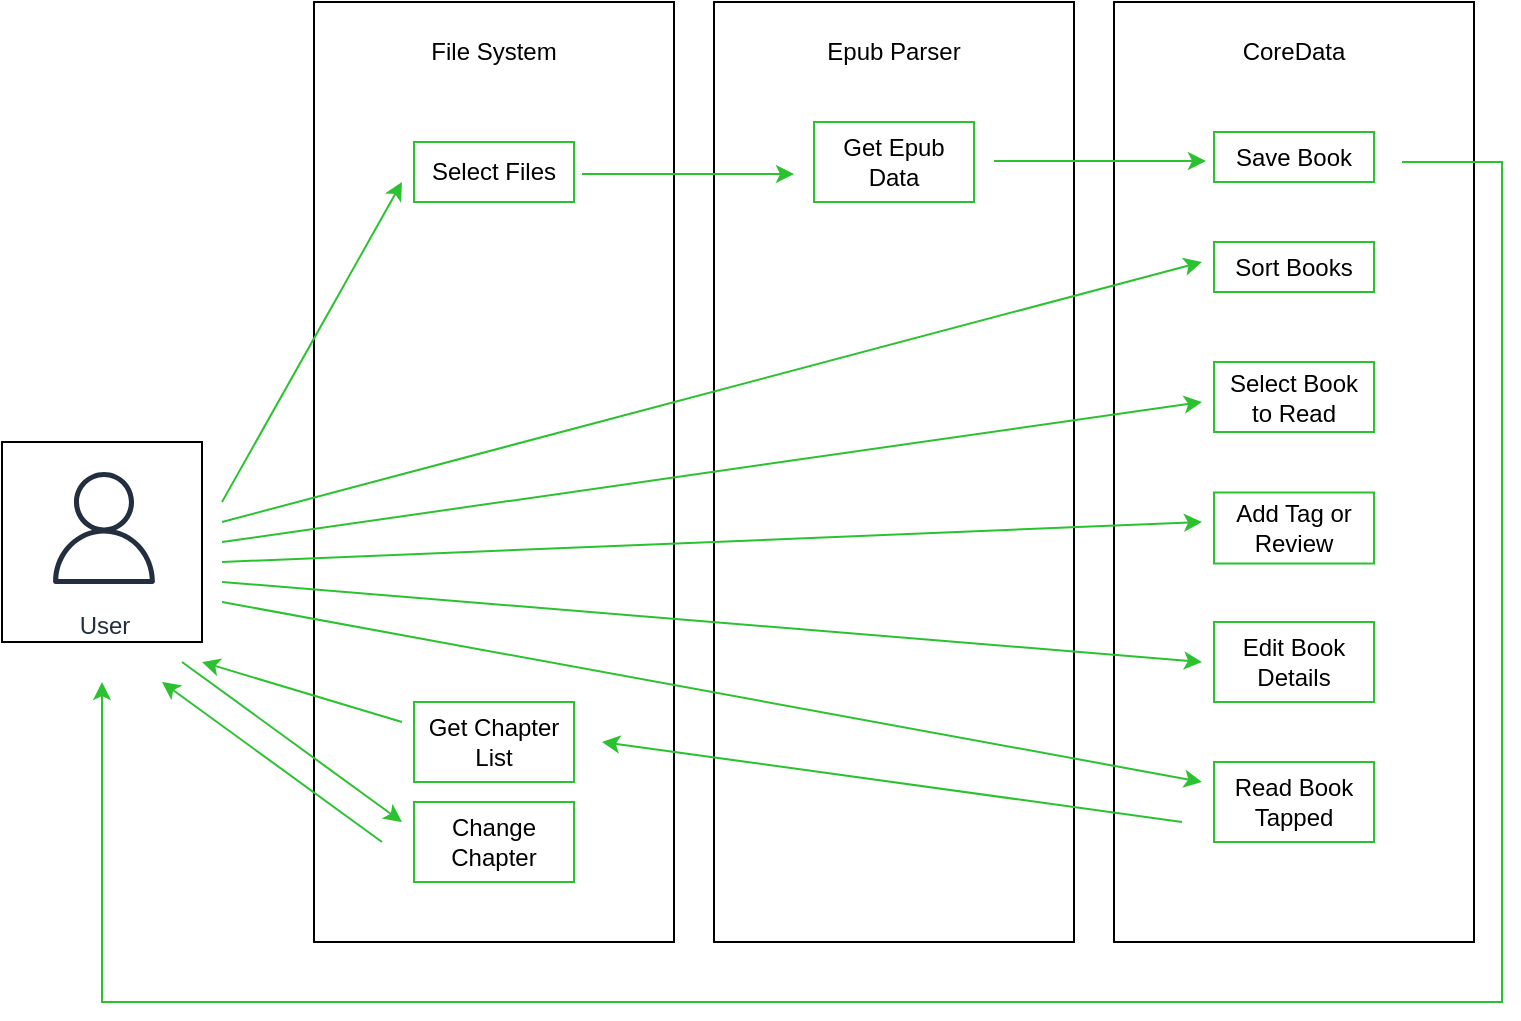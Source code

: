 <mxfile version="24.0.5" type="github">
  <diagram name="Page-1" id="PQTq-7J9Ds2hCh4qdPXN">
    <mxGraphModel dx="1194" dy="606" grid="1" gridSize="10" guides="1" tooltips="1" connect="1" arrows="1" fold="1" page="1" pageScale="1" pageWidth="850" pageHeight="1100" math="0" shadow="0">
      <root>
        <mxCell id="0" />
        <mxCell id="1" parent="0" />
        <mxCell id="U9mxY7Sg6a8gVNxgS64S-3" value="" style="whiteSpace=wrap;html=1;aspect=fixed;" vertex="1" parent="1">
          <mxGeometry x="70" y="310" width="100" height="100" as="geometry" />
        </mxCell>
        <mxCell id="U9mxY7Sg6a8gVNxgS64S-5" value="User" style="sketch=0;outlineConnect=0;fontColor=#232F3E;gradientColor=none;strokeColor=#232F3E;fillColor=#ffffff;dashed=0;verticalLabelPosition=bottom;verticalAlign=top;align=center;html=1;fontSize=12;fontStyle=0;aspect=fixed;shape=mxgraph.aws4.resourceIcon;resIcon=mxgraph.aws4.user;" vertex="1" parent="1">
          <mxGeometry x="86" y="318" width="70" height="70" as="geometry" />
        </mxCell>
        <mxCell id="U9mxY7Sg6a8gVNxgS64S-6" value="" style="rounded=0;whiteSpace=wrap;html=1;rotation=90;movable=0;resizable=0;rotatable=0;deletable=0;editable=0;locked=1;connectable=0;" vertex="1" parent="1">
          <mxGeometry x="81" y="235" width="470" height="180" as="geometry" />
        </mxCell>
        <mxCell id="U9mxY7Sg6a8gVNxgS64S-7" value="" style="rounded=0;whiteSpace=wrap;html=1;rotation=90;movable=0;resizable=0;rotatable=0;deletable=0;editable=0;locked=1;connectable=0;" vertex="1" parent="1">
          <mxGeometry x="481" y="235" width="470" height="180" as="geometry" />
        </mxCell>
        <mxCell id="U9mxY7Sg6a8gVNxgS64S-8" value="" style="rounded=0;whiteSpace=wrap;html=1;rotation=90;movable=0;resizable=0;rotatable=0;deletable=0;editable=0;locked=1;connectable=0;" vertex="1" parent="1">
          <mxGeometry x="281" y="235" width="470" height="180" as="geometry" />
        </mxCell>
        <mxCell id="U9mxY7Sg6a8gVNxgS64S-9" value="File System" style="text;html=1;align=center;verticalAlign=middle;whiteSpace=wrap;rounded=0;" vertex="1" parent="1">
          <mxGeometry x="266" y="100" width="100" height="30" as="geometry" />
        </mxCell>
        <mxCell id="U9mxY7Sg6a8gVNxgS64S-10" value="Epub Parser" style="text;html=1;align=center;verticalAlign=middle;whiteSpace=wrap;rounded=0;" vertex="1" parent="1">
          <mxGeometry x="466" y="100" width="100" height="30" as="geometry" />
        </mxCell>
        <mxCell id="U9mxY7Sg6a8gVNxgS64S-11" value="CoreData" style="text;html=1;align=center;verticalAlign=middle;whiteSpace=wrap;rounded=0;" vertex="1" parent="1">
          <mxGeometry x="666" y="100" width="100" height="30" as="geometry" />
        </mxCell>
        <mxCell id="U9mxY7Sg6a8gVNxgS64S-12" value="Select Files" style="text;strokeColor=#2BC230;fillColor=none;align=center;verticalAlign=middle;spacingLeft=4;spacingRight=4;overflow=hidden;points=[[0,0.5],[1,0.5]];portConstraint=eastwest;rotatable=0;whiteSpace=wrap;html=1;" vertex="1" parent="1">
          <mxGeometry x="276" y="160" width="80" height="30" as="geometry" />
        </mxCell>
        <mxCell id="U9mxY7Sg6a8gVNxgS64S-13" value="Get Chapter List" style="text;strokeColor=#2BC230;fillColor=none;align=center;verticalAlign=middle;spacingLeft=4;spacingRight=4;overflow=hidden;points=[[0,0.5],[1,0.5]];portConstraint=eastwest;rotatable=0;whiteSpace=wrap;html=1;" vertex="1" parent="1">
          <mxGeometry x="276" y="440" width="80" height="40" as="geometry" />
        </mxCell>
        <mxCell id="U9mxY7Sg6a8gVNxgS64S-14" value="Change Chapter" style="text;strokeColor=#2BC230;fillColor=none;align=center;verticalAlign=middle;spacingLeft=4;spacingRight=4;overflow=hidden;points=[[0,0.5],[1,0.5]];portConstraint=eastwest;rotatable=0;whiteSpace=wrap;html=1;" vertex="1" parent="1">
          <mxGeometry x="276" y="490" width="80" height="40" as="geometry" />
        </mxCell>
        <mxCell id="U9mxY7Sg6a8gVNxgS64S-18" value="Get Epub Data" style="text;strokeColor=#2BC230;fillColor=none;align=center;verticalAlign=middle;spacingLeft=4;spacingRight=4;overflow=hidden;points=[[0,0.5],[1,0.5]];portConstraint=eastwest;rotatable=0;whiteSpace=wrap;html=1;" vertex="1" parent="1">
          <mxGeometry x="476" y="150" width="80" height="40" as="geometry" />
        </mxCell>
        <mxCell id="U9mxY7Sg6a8gVNxgS64S-19" value="Save Book" style="text;strokeColor=#2BC230;fillColor=none;align=center;verticalAlign=middle;spacingLeft=4;spacingRight=4;overflow=hidden;points=[[0,0.5],[1,0.5]];portConstraint=eastwest;rotatable=0;whiteSpace=wrap;html=1;" vertex="1" parent="1">
          <mxGeometry x="676" y="155" width="80" height="25" as="geometry" />
        </mxCell>
        <mxCell id="U9mxY7Sg6a8gVNxgS64S-20" value="Sort Books" style="text;strokeColor=#2BC230;fillColor=none;align=center;verticalAlign=middle;spacingLeft=4;spacingRight=4;overflow=hidden;points=[[0,0.5],[1,0.5]];portConstraint=eastwest;rotatable=0;whiteSpace=wrap;html=1;" vertex="1" parent="1">
          <mxGeometry x="676" y="210" width="80" height="25" as="geometry" />
        </mxCell>
        <mxCell id="U9mxY7Sg6a8gVNxgS64S-21" value="Select Book to Read" style="text;strokeColor=#2BC230;fillColor=none;align=center;verticalAlign=middle;spacingLeft=4;spacingRight=4;overflow=hidden;points=[[0,0.5],[1,0.5]];portConstraint=eastwest;rotatable=0;whiteSpace=wrap;html=1;" vertex="1" parent="1">
          <mxGeometry x="676" y="270" width="80" height="35" as="geometry" />
        </mxCell>
        <mxCell id="U9mxY7Sg6a8gVNxgS64S-22" value="Add Tag or Review" style="text;strokeColor=#2BC230;fillColor=none;align=center;verticalAlign=middle;spacingLeft=4;spacingRight=4;overflow=hidden;points=[[0,0.5],[1,0.5]];portConstraint=eastwest;rotatable=0;whiteSpace=wrap;html=1;" vertex="1" parent="1">
          <mxGeometry x="676" y="335.25" width="80" height="35.5" as="geometry" />
        </mxCell>
        <mxCell id="U9mxY7Sg6a8gVNxgS64S-23" value="Edit Book Details" style="text;strokeColor=#2BC230;fillColor=none;align=center;verticalAlign=middle;spacingLeft=4;spacingRight=4;overflow=hidden;points=[[0,0.5],[1,0.5]];portConstraint=eastwest;rotatable=0;whiteSpace=wrap;html=1;" vertex="1" parent="1">
          <mxGeometry x="676" y="400" width="80" height="40" as="geometry" />
        </mxCell>
        <mxCell id="U9mxY7Sg6a8gVNxgS64S-25" value="Read Book Tapped" style="text;strokeColor=#2BC230;fillColor=none;align=center;verticalAlign=middle;spacingLeft=4;spacingRight=4;overflow=hidden;points=[[0,0.5],[1,0.5]];portConstraint=eastwest;rotatable=0;whiteSpace=wrap;html=1;" vertex="1" parent="1">
          <mxGeometry x="676" y="470" width="80" height="40" as="geometry" />
        </mxCell>
        <mxCell id="U9mxY7Sg6a8gVNxgS64S-26" value="" style="endArrow=classic;html=1;rounded=0;strokeColor=#2BC230;" edge="1" parent="1">
          <mxGeometry width="50" height="50" relative="1" as="geometry">
            <mxPoint x="180" y="340" as="sourcePoint" />
            <mxPoint x="270" y="180" as="targetPoint" />
          </mxGeometry>
        </mxCell>
        <mxCell id="U9mxY7Sg6a8gVNxgS64S-28" value="" style="endArrow=classic;html=1;rounded=0;strokeColor=#2BC230;" edge="1" parent="1">
          <mxGeometry width="50" height="50" relative="1" as="geometry">
            <mxPoint x="360" y="176" as="sourcePoint" />
            <mxPoint x="466" y="176" as="targetPoint" />
          </mxGeometry>
        </mxCell>
        <mxCell id="U9mxY7Sg6a8gVNxgS64S-30" value="" style="endArrow=classic;html=1;rounded=0;strokeColor=#2BC230;" edge="1" parent="1">
          <mxGeometry width="50" height="50" relative="1" as="geometry">
            <mxPoint x="566" y="169.5" as="sourcePoint" />
            <mxPoint x="672" y="169.5" as="targetPoint" />
          </mxGeometry>
        </mxCell>
        <mxCell id="U9mxY7Sg6a8gVNxgS64S-31" value="" style="endArrow=classic;html=1;rounded=0;strokeColor=#2BC230;" edge="1" parent="1">
          <mxGeometry width="50" height="50" relative="1" as="geometry">
            <mxPoint x="770" y="170" as="sourcePoint" />
            <mxPoint x="120" y="430" as="targetPoint" />
            <Array as="points">
              <mxPoint x="820" y="170" />
              <mxPoint x="820" y="590" />
              <mxPoint x="120" y="590" />
            </Array>
          </mxGeometry>
        </mxCell>
        <mxCell id="U9mxY7Sg6a8gVNxgS64S-32" value="" style="endArrow=classic;html=1;rounded=0;strokeColor=#2BC230;" edge="1" parent="1">
          <mxGeometry width="50" height="50" relative="1" as="geometry">
            <mxPoint x="180" y="350" as="sourcePoint" />
            <mxPoint x="670" y="220" as="targetPoint" />
          </mxGeometry>
        </mxCell>
        <mxCell id="U9mxY7Sg6a8gVNxgS64S-33" value="" style="endArrow=classic;html=1;rounded=0;strokeColor=#2BC230;" edge="1" parent="1">
          <mxGeometry width="50" height="50" relative="1" as="geometry">
            <mxPoint x="180" y="360" as="sourcePoint" />
            <mxPoint x="670" y="290" as="targetPoint" />
          </mxGeometry>
        </mxCell>
        <mxCell id="U9mxY7Sg6a8gVNxgS64S-34" value="" style="endArrow=classic;html=1;rounded=0;strokeColor=#2BC230;" edge="1" parent="1">
          <mxGeometry width="50" height="50" relative="1" as="geometry">
            <mxPoint x="180" y="370" as="sourcePoint" />
            <mxPoint x="670" y="350" as="targetPoint" />
          </mxGeometry>
        </mxCell>
        <mxCell id="U9mxY7Sg6a8gVNxgS64S-35" value="" style="endArrow=classic;html=1;rounded=0;strokeColor=#2BC230;" edge="1" parent="1">
          <mxGeometry width="50" height="50" relative="1" as="geometry">
            <mxPoint x="180" y="380" as="sourcePoint" />
            <mxPoint x="670" y="420" as="targetPoint" />
          </mxGeometry>
        </mxCell>
        <mxCell id="U9mxY7Sg6a8gVNxgS64S-36" value="" style="endArrow=classic;html=1;rounded=0;strokeColor=#2BC230;" edge="1" parent="1">
          <mxGeometry width="50" height="50" relative="1" as="geometry">
            <mxPoint x="180" y="390" as="sourcePoint" />
            <mxPoint x="670" y="480" as="targetPoint" />
          </mxGeometry>
        </mxCell>
        <mxCell id="U9mxY7Sg6a8gVNxgS64S-37" value="" style="endArrow=classic;html=1;rounded=0;strokeColor=#2BC230;" edge="1" parent="1">
          <mxGeometry width="50" height="50" relative="1" as="geometry">
            <mxPoint x="660" y="500" as="sourcePoint" />
            <mxPoint x="370" y="460" as="targetPoint" />
          </mxGeometry>
        </mxCell>
        <mxCell id="U9mxY7Sg6a8gVNxgS64S-38" value="" style="endArrow=classic;html=1;rounded=0;strokeColor=#2BC230;" edge="1" parent="1">
          <mxGeometry width="50" height="50" relative="1" as="geometry">
            <mxPoint x="270" y="450" as="sourcePoint" />
            <mxPoint x="170" y="420" as="targetPoint" />
          </mxGeometry>
        </mxCell>
        <mxCell id="U9mxY7Sg6a8gVNxgS64S-39" value="" style="endArrow=classic;html=1;rounded=0;strokeColor=#2BC230;" edge="1" parent="1">
          <mxGeometry width="50" height="50" relative="1" as="geometry">
            <mxPoint x="160" y="420" as="sourcePoint" />
            <mxPoint x="270" y="500" as="targetPoint" />
          </mxGeometry>
        </mxCell>
        <mxCell id="U9mxY7Sg6a8gVNxgS64S-40" value="" style="endArrow=classic;html=1;rounded=0;strokeColor=#2BC230;" edge="1" parent="1">
          <mxGeometry width="50" height="50" relative="1" as="geometry">
            <mxPoint x="260" y="510" as="sourcePoint" />
            <mxPoint x="150" y="430" as="targetPoint" />
          </mxGeometry>
        </mxCell>
      </root>
    </mxGraphModel>
  </diagram>
</mxfile>
